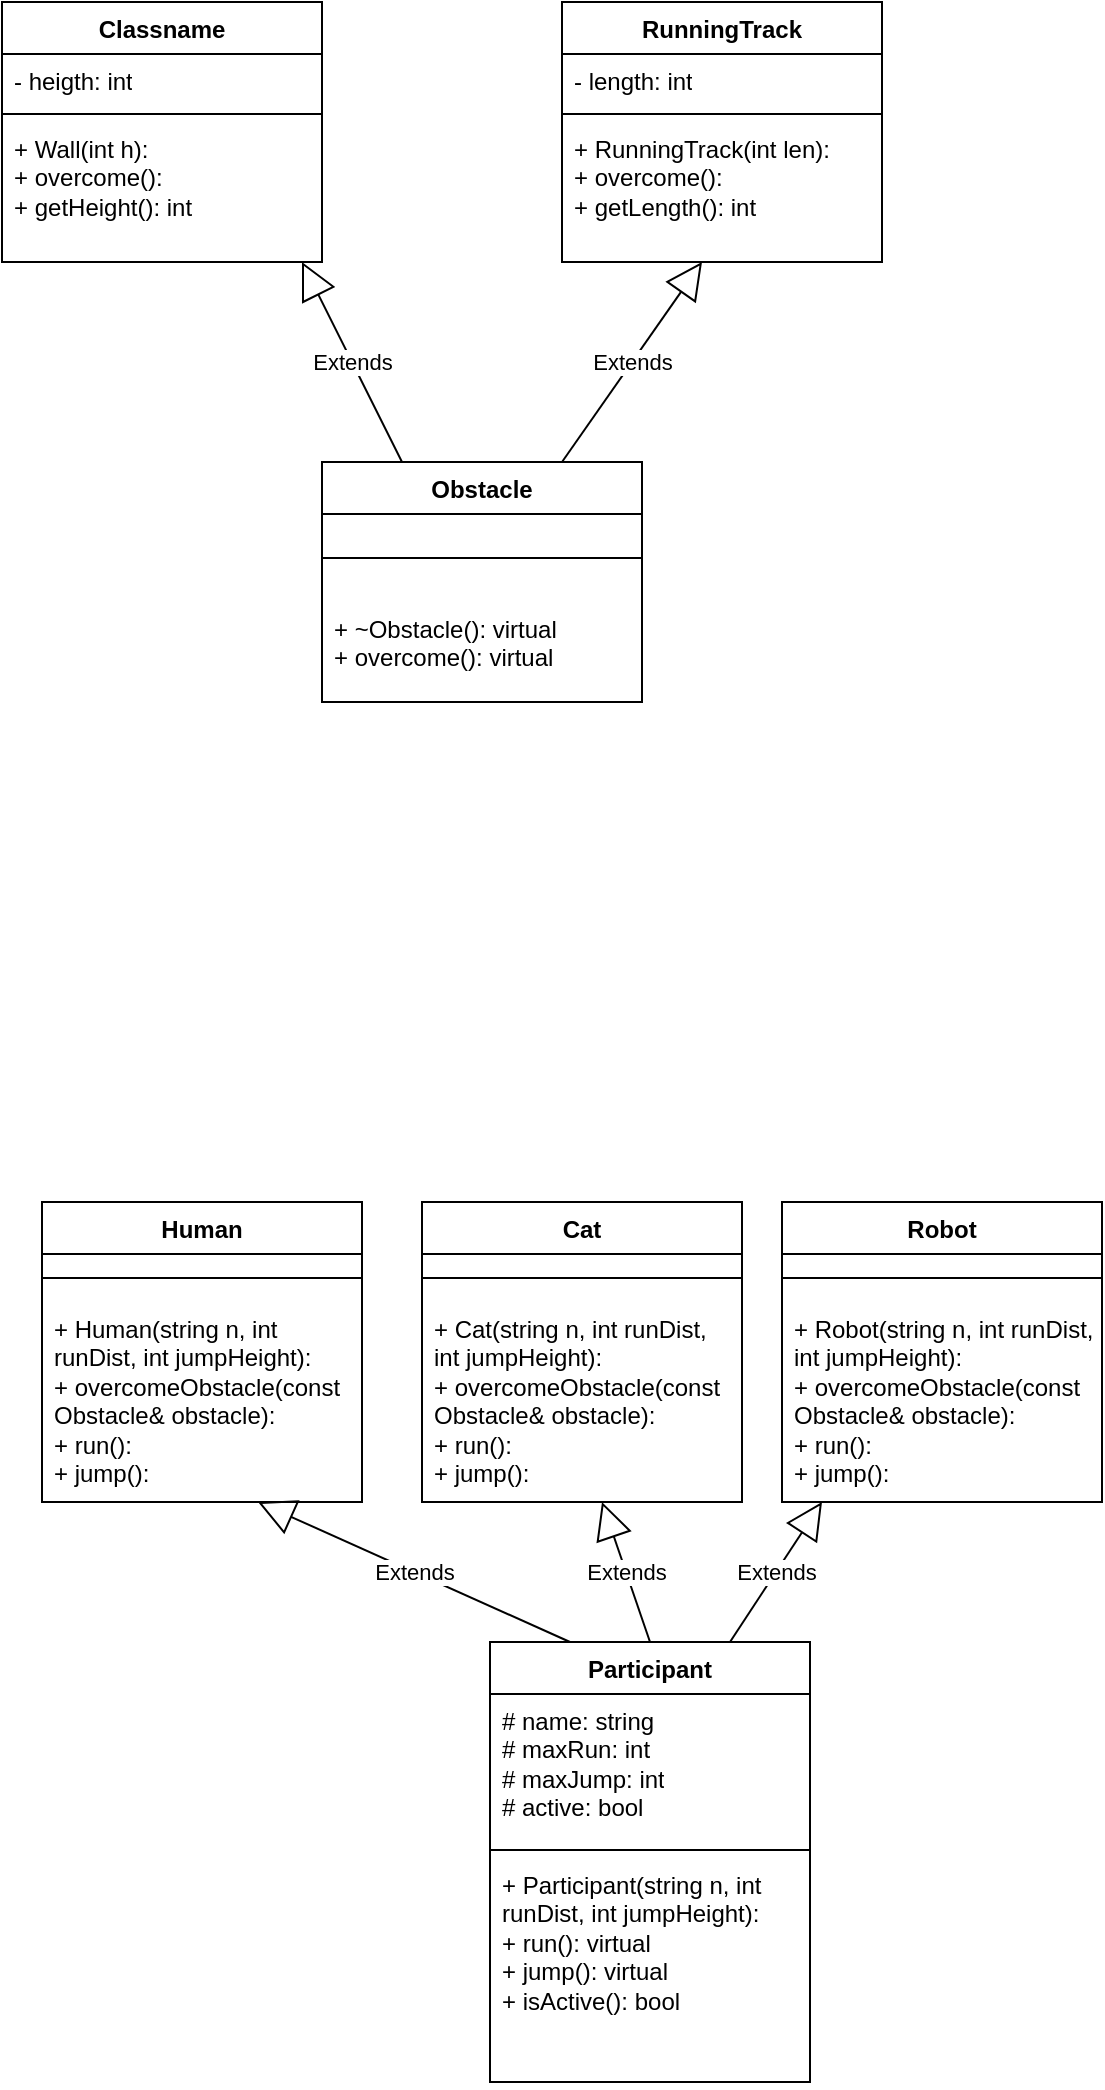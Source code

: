<mxfile version="24.6.4" type="device">
  <diagram name="Страница — 1" id="5gu_JaDFTAlmxP41ny8k">
    <mxGraphModel dx="1674" dy="780" grid="1" gridSize="10" guides="1" tooltips="1" connect="1" arrows="1" fold="1" page="1" pageScale="1" pageWidth="827" pageHeight="1169" math="0" shadow="0">
      <root>
        <mxCell id="0" />
        <mxCell id="1" parent="0" />
        <mxCell id="NI6damS_vN1xWfNwW4Py-5" value="Obstacle" style="swimlane;fontStyle=1;align=center;verticalAlign=top;childLayout=stackLayout;horizontal=1;startSize=26;horizontalStack=0;resizeParent=1;resizeParentMax=0;resizeLast=0;collapsible=1;marginBottom=0;whiteSpace=wrap;html=1;" vertex="1" parent="1">
          <mxGeometry x="330" y="280" width="160" height="120" as="geometry" />
        </mxCell>
        <mxCell id="NI6damS_vN1xWfNwW4Py-7" value="" style="line;strokeWidth=1;fillColor=none;align=left;verticalAlign=middle;spacingTop=-1;spacingLeft=3;spacingRight=3;rotatable=0;labelPosition=right;points=[];portConstraint=eastwest;strokeColor=inherit;" vertex="1" parent="NI6damS_vN1xWfNwW4Py-5">
          <mxGeometry y="26" width="160" height="44" as="geometry" />
        </mxCell>
        <mxCell id="NI6damS_vN1xWfNwW4Py-8" value="+ ~Obstacle(): virtual&lt;div&gt;+ overcome(): virtual&lt;/div&gt;" style="text;strokeColor=none;fillColor=none;align=left;verticalAlign=top;spacingLeft=4;spacingRight=4;overflow=hidden;rotatable=0;points=[[0,0.5],[1,0.5]];portConstraint=eastwest;whiteSpace=wrap;html=1;" vertex="1" parent="NI6damS_vN1xWfNwW4Py-5">
          <mxGeometry y="70" width="160" height="50" as="geometry" />
        </mxCell>
        <mxCell id="NI6damS_vN1xWfNwW4Py-9" value="Extends" style="endArrow=block;endSize=16;endFill=0;html=1;rounded=0;exitX=0.75;exitY=0;exitDx=0;exitDy=0;" edge="1" parent="1" source="NI6damS_vN1xWfNwW4Py-5">
          <mxGeometry width="160" relative="1" as="geometry">
            <mxPoint x="390" y="320" as="sourcePoint" />
            <mxPoint x="520" y="180" as="targetPoint" />
          </mxGeometry>
        </mxCell>
        <mxCell id="NI6damS_vN1xWfNwW4Py-10" value="RunningTrack" style="swimlane;fontStyle=1;align=center;verticalAlign=top;childLayout=stackLayout;horizontal=1;startSize=26;horizontalStack=0;resizeParent=1;resizeParentMax=0;resizeLast=0;collapsible=1;marginBottom=0;whiteSpace=wrap;html=1;" vertex="1" parent="1">
          <mxGeometry x="450" y="50" width="160" height="130" as="geometry" />
        </mxCell>
        <mxCell id="NI6damS_vN1xWfNwW4Py-11" value="- length: int" style="text;strokeColor=none;fillColor=none;align=left;verticalAlign=top;spacingLeft=4;spacingRight=4;overflow=hidden;rotatable=0;points=[[0,0.5],[1,0.5]];portConstraint=eastwest;whiteSpace=wrap;html=1;" vertex="1" parent="NI6damS_vN1xWfNwW4Py-10">
          <mxGeometry y="26" width="160" height="26" as="geometry" />
        </mxCell>
        <mxCell id="NI6damS_vN1xWfNwW4Py-12" value="" style="line;strokeWidth=1;fillColor=none;align=left;verticalAlign=middle;spacingTop=-1;spacingLeft=3;spacingRight=3;rotatable=0;labelPosition=right;points=[];portConstraint=eastwest;strokeColor=inherit;" vertex="1" parent="NI6damS_vN1xWfNwW4Py-10">
          <mxGeometry y="52" width="160" height="8" as="geometry" />
        </mxCell>
        <mxCell id="NI6damS_vN1xWfNwW4Py-13" value="+ RunningTrack(int len):&lt;div&gt;+ overcome():&lt;/div&gt;&lt;div&gt;+ getLength(): int&lt;/div&gt;" style="text;strokeColor=none;fillColor=none;align=left;verticalAlign=top;spacingLeft=4;spacingRight=4;overflow=hidden;rotatable=0;points=[[0,0.5],[1,0.5]];portConstraint=eastwest;whiteSpace=wrap;html=1;" vertex="1" parent="NI6damS_vN1xWfNwW4Py-10">
          <mxGeometry y="60" width="160" height="70" as="geometry" />
        </mxCell>
        <mxCell id="NI6damS_vN1xWfNwW4Py-14" value="Extends" style="endArrow=block;endSize=16;endFill=0;html=1;rounded=0;exitX=0.25;exitY=0;exitDx=0;exitDy=0;" edge="1" parent="1" source="NI6damS_vN1xWfNwW4Py-5">
          <mxGeometry width="160" relative="1" as="geometry">
            <mxPoint x="110" y="330" as="sourcePoint" />
            <mxPoint x="320" y="180" as="targetPoint" />
          </mxGeometry>
        </mxCell>
        <mxCell id="NI6damS_vN1xWfNwW4Py-15" value="Classname" style="swimlane;fontStyle=1;align=center;verticalAlign=top;childLayout=stackLayout;horizontal=1;startSize=26;horizontalStack=0;resizeParent=1;resizeParentMax=0;resizeLast=0;collapsible=1;marginBottom=0;whiteSpace=wrap;html=1;" vertex="1" parent="1">
          <mxGeometry x="170" y="50" width="160" height="130" as="geometry" />
        </mxCell>
        <mxCell id="NI6damS_vN1xWfNwW4Py-16" value="- heigth: int" style="text;strokeColor=none;fillColor=none;align=left;verticalAlign=top;spacingLeft=4;spacingRight=4;overflow=hidden;rotatable=0;points=[[0,0.5],[1,0.5]];portConstraint=eastwest;whiteSpace=wrap;html=1;" vertex="1" parent="NI6damS_vN1xWfNwW4Py-15">
          <mxGeometry y="26" width="160" height="26" as="geometry" />
        </mxCell>
        <mxCell id="NI6damS_vN1xWfNwW4Py-17" value="" style="line;strokeWidth=1;fillColor=none;align=left;verticalAlign=middle;spacingTop=-1;spacingLeft=3;spacingRight=3;rotatable=0;labelPosition=right;points=[];portConstraint=eastwest;strokeColor=inherit;" vertex="1" parent="NI6damS_vN1xWfNwW4Py-15">
          <mxGeometry y="52" width="160" height="8" as="geometry" />
        </mxCell>
        <mxCell id="NI6damS_vN1xWfNwW4Py-18" value="+ Wall(int h):&lt;div&gt;+ overcome():&lt;/div&gt;&lt;div&gt;+ getHeight(): int&lt;/div&gt;" style="text;strokeColor=none;fillColor=none;align=left;verticalAlign=top;spacingLeft=4;spacingRight=4;overflow=hidden;rotatable=0;points=[[0,0.5],[1,0.5]];portConstraint=eastwest;whiteSpace=wrap;html=1;" vertex="1" parent="NI6damS_vN1xWfNwW4Py-15">
          <mxGeometry y="60" width="160" height="70" as="geometry" />
        </mxCell>
        <mxCell id="NI6damS_vN1xWfNwW4Py-19" value="Participant" style="swimlane;fontStyle=1;align=center;verticalAlign=top;childLayout=stackLayout;horizontal=1;startSize=26;horizontalStack=0;resizeParent=1;resizeParentMax=0;resizeLast=0;collapsible=1;marginBottom=0;whiteSpace=wrap;html=1;" vertex="1" parent="1">
          <mxGeometry x="414" y="870" width="160" height="220" as="geometry" />
        </mxCell>
        <mxCell id="NI6damS_vN1xWfNwW4Py-20" value="# name: string&lt;div&gt;# maxRun: int&lt;/div&gt;&lt;div&gt;# maxJump: int&lt;/div&gt;&lt;div&gt;# active: bool&lt;/div&gt;" style="text;strokeColor=none;fillColor=none;align=left;verticalAlign=top;spacingLeft=4;spacingRight=4;overflow=hidden;rotatable=0;points=[[0,0.5],[1,0.5]];portConstraint=eastwest;whiteSpace=wrap;html=1;" vertex="1" parent="NI6damS_vN1xWfNwW4Py-19">
          <mxGeometry y="26" width="160" height="74" as="geometry" />
        </mxCell>
        <mxCell id="NI6damS_vN1xWfNwW4Py-21" value="" style="line;strokeWidth=1;fillColor=none;align=left;verticalAlign=middle;spacingTop=-1;spacingLeft=3;spacingRight=3;rotatable=0;labelPosition=right;points=[];portConstraint=eastwest;strokeColor=inherit;" vertex="1" parent="NI6damS_vN1xWfNwW4Py-19">
          <mxGeometry y="100" width="160" height="8" as="geometry" />
        </mxCell>
        <mxCell id="NI6damS_vN1xWfNwW4Py-22" value="+ Participant(string n, int runDist, int jumpHeight):&amp;nbsp;&lt;div&gt;+ run(): virtual&lt;/div&gt;&lt;div&gt;+ jump(): virtual&lt;/div&gt;&lt;div&gt;+ isActive(): bool&lt;/div&gt;" style="text;strokeColor=none;fillColor=none;align=left;verticalAlign=top;spacingLeft=4;spacingRight=4;overflow=hidden;rotatable=0;points=[[0,0.5],[1,0.5]];portConstraint=eastwest;whiteSpace=wrap;html=1;" vertex="1" parent="NI6damS_vN1xWfNwW4Py-19">
          <mxGeometry y="108" width="160" height="112" as="geometry" />
        </mxCell>
        <mxCell id="NI6damS_vN1xWfNwW4Py-23" value="Extends" style="endArrow=block;endSize=16;endFill=0;html=1;rounded=0;exitX=0.75;exitY=0;exitDx=0;exitDy=0;" edge="1" parent="1" source="NI6damS_vN1xWfNwW4Py-19">
          <mxGeometry width="160" relative="1" as="geometry">
            <mxPoint x="110" y="1130" as="sourcePoint" />
            <mxPoint x="580" y="800" as="targetPoint" />
          </mxGeometry>
        </mxCell>
        <mxCell id="NI6damS_vN1xWfNwW4Py-24" value="Robot" style="swimlane;fontStyle=1;align=center;verticalAlign=top;childLayout=stackLayout;horizontal=1;startSize=26;horizontalStack=0;resizeParent=1;resizeParentMax=0;resizeLast=0;collapsible=1;marginBottom=0;whiteSpace=wrap;html=1;" vertex="1" parent="1">
          <mxGeometry x="560" y="650" width="160" height="150" as="geometry" />
        </mxCell>
        <mxCell id="NI6damS_vN1xWfNwW4Py-26" value="" style="line;strokeWidth=1;fillColor=none;align=left;verticalAlign=middle;spacingTop=-1;spacingLeft=3;spacingRight=3;rotatable=0;labelPosition=right;points=[];portConstraint=eastwest;strokeColor=inherit;" vertex="1" parent="NI6damS_vN1xWfNwW4Py-24">
          <mxGeometry y="26" width="160" height="24" as="geometry" />
        </mxCell>
        <mxCell id="NI6damS_vN1xWfNwW4Py-27" value="+ Robot(string n, int runDist, int jumpHeight):&amp;nbsp;&lt;div&gt;+ overcomeObstacle(const Obstacle&amp;amp; obstacle):&lt;/div&gt;&lt;div&gt;+ run():&lt;/div&gt;&lt;div&gt;+ jump():&amp;nbsp;&lt;/div&gt;" style="text;strokeColor=none;fillColor=none;align=left;verticalAlign=top;spacingLeft=4;spacingRight=4;overflow=hidden;rotatable=0;points=[[0,0.5],[1,0.5]];portConstraint=eastwest;whiteSpace=wrap;html=1;" vertex="1" parent="NI6damS_vN1xWfNwW4Py-24">
          <mxGeometry y="50" width="160" height="100" as="geometry" />
        </mxCell>
        <mxCell id="NI6damS_vN1xWfNwW4Py-28" value="Extends" style="endArrow=block;endSize=16;endFill=0;html=1;rounded=0;exitX=0.5;exitY=0;exitDx=0;exitDy=0;" edge="1" parent="1" source="NI6damS_vN1xWfNwW4Py-19">
          <mxGeometry width="160" relative="1" as="geometry">
            <mxPoint x="110" y="830" as="sourcePoint" />
            <mxPoint x="470" y="800" as="targetPoint" />
          </mxGeometry>
        </mxCell>
        <mxCell id="NI6damS_vN1xWfNwW4Py-29" value="Extends" style="endArrow=block;endSize=16;endFill=0;html=1;rounded=0;exitX=0.25;exitY=0;exitDx=0;exitDy=0;entryX=0.675;entryY=1;entryDx=0;entryDy=0;entryPerimeter=0;" edge="1" parent="1" source="NI6damS_vN1xWfNwW4Py-19" target="NI6damS_vN1xWfNwW4Py-37">
          <mxGeometry width="160" relative="1" as="geometry">
            <mxPoint x="110" y="830" as="sourcePoint" />
            <mxPoint x="290" y="810" as="targetPoint" />
          </mxGeometry>
        </mxCell>
        <mxCell id="NI6damS_vN1xWfNwW4Py-30" value="Cat" style="swimlane;fontStyle=1;align=center;verticalAlign=top;childLayout=stackLayout;horizontal=1;startSize=26;horizontalStack=0;resizeParent=1;resizeParentMax=0;resizeLast=0;collapsible=1;marginBottom=0;whiteSpace=wrap;html=1;" vertex="1" parent="1">
          <mxGeometry x="380" y="650" width="160" height="150" as="geometry" />
        </mxCell>
        <mxCell id="NI6damS_vN1xWfNwW4Py-32" value="" style="line;strokeWidth=1;fillColor=none;align=left;verticalAlign=middle;spacingTop=-1;spacingLeft=3;spacingRight=3;rotatable=0;labelPosition=right;points=[];portConstraint=eastwest;strokeColor=inherit;" vertex="1" parent="NI6damS_vN1xWfNwW4Py-30">
          <mxGeometry y="26" width="160" height="24" as="geometry" />
        </mxCell>
        <mxCell id="NI6damS_vN1xWfNwW4Py-33" value="+ Cat(string n, int runDist, int jumpHeight):&amp;nbsp;&lt;div&gt;+ overcomeObstacle(const Obstacle&amp;amp; obstacle):&lt;/div&gt;&lt;div&gt;+ run():&lt;/div&gt;&lt;div&gt;+ jump():&amp;nbsp;&lt;/div&gt;" style="text;strokeColor=none;fillColor=none;align=left;verticalAlign=top;spacingLeft=4;spacingRight=4;overflow=hidden;rotatable=0;points=[[0,0.5],[1,0.5]];portConstraint=eastwest;whiteSpace=wrap;html=1;" vertex="1" parent="NI6damS_vN1xWfNwW4Py-30">
          <mxGeometry y="50" width="160" height="100" as="geometry" />
        </mxCell>
        <mxCell id="NI6damS_vN1xWfNwW4Py-34" value="Human" style="swimlane;fontStyle=1;align=center;verticalAlign=top;childLayout=stackLayout;horizontal=1;startSize=26;horizontalStack=0;resizeParent=1;resizeParentMax=0;resizeLast=0;collapsible=1;marginBottom=0;whiteSpace=wrap;html=1;" vertex="1" parent="1">
          <mxGeometry x="190" y="650" width="160" height="150" as="geometry" />
        </mxCell>
        <mxCell id="NI6damS_vN1xWfNwW4Py-36" value="" style="line;strokeWidth=1;fillColor=none;align=left;verticalAlign=middle;spacingTop=-1;spacingLeft=3;spacingRight=3;rotatable=0;labelPosition=right;points=[];portConstraint=eastwest;strokeColor=inherit;" vertex="1" parent="NI6damS_vN1xWfNwW4Py-34">
          <mxGeometry y="26" width="160" height="24" as="geometry" />
        </mxCell>
        <mxCell id="NI6damS_vN1xWfNwW4Py-37" value="+ Human(string n, int runDist, int jumpHeight):&amp;nbsp;&lt;div&gt;+ overcomeObstacle(const Obstacle&amp;amp; obstacle):&lt;/div&gt;&lt;div&gt;+ run():&lt;/div&gt;&lt;div&gt;+ jump():&amp;nbsp;&lt;/div&gt;" style="text;strokeColor=none;fillColor=none;align=left;verticalAlign=top;spacingLeft=4;spacingRight=4;overflow=hidden;rotatable=0;points=[[0,0.5],[1,0.5]];portConstraint=eastwest;whiteSpace=wrap;html=1;" vertex="1" parent="NI6damS_vN1xWfNwW4Py-34">
          <mxGeometry y="50" width="160" height="100" as="geometry" />
        </mxCell>
      </root>
    </mxGraphModel>
  </diagram>
</mxfile>
